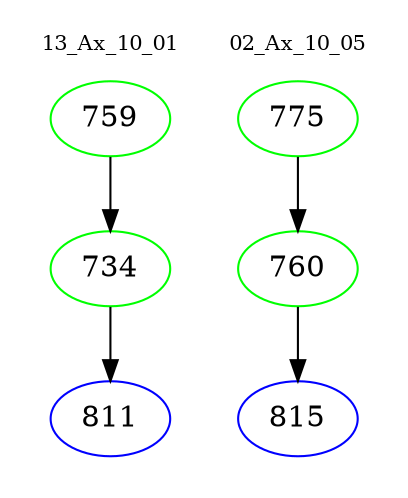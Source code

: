 digraph{
subgraph cluster_0 {
color = white
label = "13_Ax_10_01";
fontsize=10;
T0_759 [label="759", color="green"]
T0_759 -> T0_734 [color="black"]
T0_734 [label="734", color="green"]
T0_734 -> T0_811 [color="black"]
T0_811 [label="811", color="blue"]
}
subgraph cluster_1 {
color = white
label = "02_Ax_10_05";
fontsize=10;
T1_775 [label="775", color="green"]
T1_775 -> T1_760 [color="black"]
T1_760 [label="760", color="green"]
T1_760 -> T1_815 [color="black"]
T1_815 [label="815", color="blue"]
}
}
